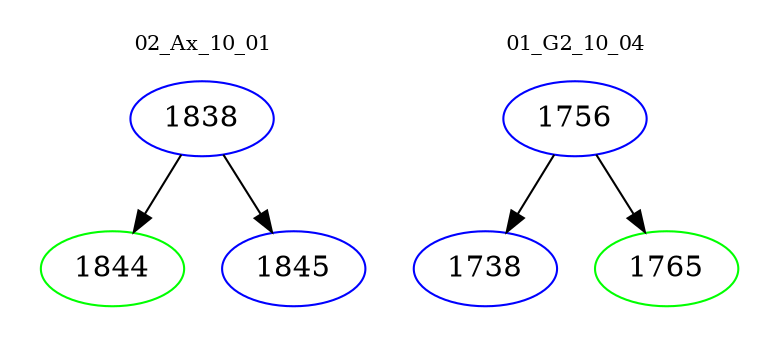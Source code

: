 digraph{
subgraph cluster_0 {
color = white
label = "02_Ax_10_01";
fontsize=10;
T0_1838 [label="1838", color="blue"]
T0_1838 -> T0_1844 [color="black"]
T0_1844 [label="1844", color="green"]
T0_1838 -> T0_1845 [color="black"]
T0_1845 [label="1845", color="blue"]
}
subgraph cluster_1 {
color = white
label = "01_G2_10_04";
fontsize=10;
T1_1756 [label="1756", color="blue"]
T1_1756 -> T1_1738 [color="black"]
T1_1738 [label="1738", color="blue"]
T1_1756 -> T1_1765 [color="black"]
T1_1765 [label="1765", color="green"]
}
}
